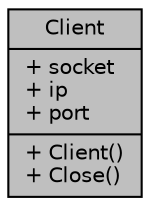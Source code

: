 digraph "Client"
{
  edge [fontname="Helvetica",fontsize="10",labelfontname="Helvetica",labelfontsize="10"];
  node [fontname="Helvetica",fontsize="10",shape=record];
  Node1 [label="{Client\n|+ socket\l+ ip\l+ port\l|+ Client()\l+ Close()\l}",height=0.2,width=0.4,color="black", fillcolor="grey75", style="filled", fontcolor="black"];
}
